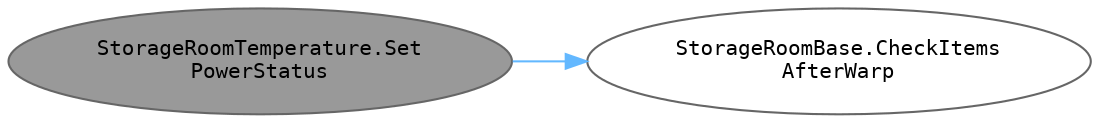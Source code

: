 digraph "StorageRoomTemperature.SetPowerStatus"
{
 // INTERACTIVE_SVG=YES
 // LATEX_PDF_SIZE
  bgcolor="transparent";
  edge [fontname=Helvetica,fontsize=10,labelfontname=Helvetica,labelfontsize=10];
  node [fontname=Helvetica,fontsize=10,fontname=Consolas fontsize=10 style=filled height=0.2 width=0.4 margin=0.1];
  rankdir="LR";
  Node1 [id="Node000001",label="StorageRoomTemperature.Set\lPowerStatus",height=0.2,width=0.4,color="gray40", fillcolor="grey60", style="filled", fontcolor="black",tooltip="전력 상태를 설정하고, 전력 차단 시 보관 아이템 상태를 체크합니다."];
  Node1 -> Node2 [id="edge1_Node000001_Node000002",color="steelblue1",style="solid",tooltip=" "];
  Node2 [id="Node000002",label="StorageRoomBase.CheckItems\lAfterWarp",height=0.2,width=0.4,color="grey40", fillcolor="white", style="filled",URL="$class_storage_room_base.html#aec6670542e8f9a3a142d048f97ec0980",tooltip="워프 후 아이템 상태를 확인 및 갱신합니다."];
}
